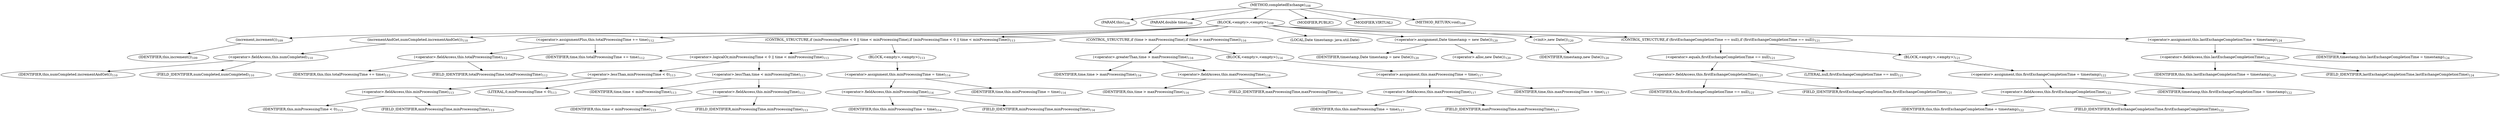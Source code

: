 digraph "completedExchange" {  
"256" [label = <(METHOD,completedExchange)<SUB>108</SUB>> ]
"4" [label = <(PARAM,this)<SUB>108</SUB>> ]
"257" [label = <(PARAM,double time)<SUB>108</SUB>> ]
"258" [label = <(BLOCK,&lt;empty&gt;,&lt;empty&gt;)<SUB>108</SUB>> ]
"259" [label = <(increment,increment())<SUB>109</SUB>> ]
"3" [label = <(IDENTIFIER,this,increment())<SUB>109</SUB>> ]
"260" [label = <(incrementAndGet,numCompleted.incrementAndGet())<SUB>110</SUB>> ]
"261" [label = <(&lt;operator&gt;.fieldAccess,this.numCompleted)<SUB>110</SUB>> ]
"262" [label = <(IDENTIFIER,this,numCompleted.incrementAndGet())<SUB>110</SUB>> ]
"263" [label = <(FIELD_IDENTIFIER,numCompleted,numCompleted)<SUB>110</SUB>> ]
"264" [label = <(&lt;operator&gt;.assignmentPlus,this.totalProcessingTime += time)<SUB>112</SUB>> ]
"265" [label = <(&lt;operator&gt;.fieldAccess,this.totalProcessingTime)<SUB>112</SUB>> ]
"266" [label = <(IDENTIFIER,this,this.totalProcessingTime += time)<SUB>112</SUB>> ]
"267" [label = <(FIELD_IDENTIFIER,totalProcessingTime,totalProcessingTime)<SUB>112</SUB>> ]
"268" [label = <(IDENTIFIER,time,this.totalProcessingTime += time)<SUB>112</SUB>> ]
"269" [label = <(CONTROL_STRUCTURE,if (minProcessingTime &lt; 0 || time &lt; minProcessingTime),if (minProcessingTime &lt; 0 || time &lt; minProcessingTime))<SUB>113</SUB>> ]
"270" [label = <(&lt;operator&gt;.logicalOr,minProcessingTime &lt; 0 || time &lt; minProcessingTime)<SUB>113</SUB>> ]
"271" [label = <(&lt;operator&gt;.lessThan,minProcessingTime &lt; 0)<SUB>113</SUB>> ]
"272" [label = <(&lt;operator&gt;.fieldAccess,this.minProcessingTime)<SUB>113</SUB>> ]
"273" [label = <(IDENTIFIER,this,minProcessingTime &lt; 0)<SUB>113</SUB>> ]
"274" [label = <(FIELD_IDENTIFIER,minProcessingTime,minProcessingTime)<SUB>113</SUB>> ]
"275" [label = <(LITERAL,0,minProcessingTime &lt; 0)<SUB>113</SUB>> ]
"276" [label = <(&lt;operator&gt;.lessThan,time &lt; minProcessingTime)<SUB>113</SUB>> ]
"277" [label = <(IDENTIFIER,time,time &lt; minProcessingTime)<SUB>113</SUB>> ]
"278" [label = <(&lt;operator&gt;.fieldAccess,this.minProcessingTime)<SUB>113</SUB>> ]
"279" [label = <(IDENTIFIER,this,time &lt; minProcessingTime)<SUB>113</SUB>> ]
"280" [label = <(FIELD_IDENTIFIER,minProcessingTime,minProcessingTime)<SUB>113</SUB>> ]
"281" [label = <(BLOCK,&lt;empty&gt;,&lt;empty&gt;)<SUB>113</SUB>> ]
"282" [label = <(&lt;operator&gt;.assignment,this.minProcessingTime = time)<SUB>114</SUB>> ]
"283" [label = <(&lt;operator&gt;.fieldAccess,this.minProcessingTime)<SUB>114</SUB>> ]
"284" [label = <(IDENTIFIER,this,this.minProcessingTime = time)<SUB>114</SUB>> ]
"285" [label = <(FIELD_IDENTIFIER,minProcessingTime,minProcessingTime)<SUB>114</SUB>> ]
"286" [label = <(IDENTIFIER,time,this.minProcessingTime = time)<SUB>114</SUB>> ]
"287" [label = <(CONTROL_STRUCTURE,if (time &gt; maxProcessingTime),if (time &gt; maxProcessingTime))<SUB>116</SUB>> ]
"288" [label = <(&lt;operator&gt;.greaterThan,time &gt; maxProcessingTime)<SUB>116</SUB>> ]
"289" [label = <(IDENTIFIER,time,time &gt; maxProcessingTime)<SUB>116</SUB>> ]
"290" [label = <(&lt;operator&gt;.fieldAccess,this.maxProcessingTime)<SUB>116</SUB>> ]
"291" [label = <(IDENTIFIER,this,time &gt; maxProcessingTime)<SUB>116</SUB>> ]
"292" [label = <(FIELD_IDENTIFIER,maxProcessingTime,maxProcessingTime)<SUB>116</SUB>> ]
"293" [label = <(BLOCK,&lt;empty&gt;,&lt;empty&gt;)<SUB>116</SUB>> ]
"294" [label = <(&lt;operator&gt;.assignment,this.maxProcessingTime = time)<SUB>117</SUB>> ]
"295" [label = <(&lt;operator&gt;.fieldAccess,this.maxProcessingTime)<SUB>117</SUB>> ]
"296" [label = <(IDENTIFIER,this,this.maxProcessingTime = time)<SUB>117</SUB>> ]
"297" [label = <(FIELD_IDENTIFIER,maxProcessingTime,maxProcessingTime)<SUB>117</SUB>> ]
"298" [label = <(IDENTIFIER,time,this.maxProcessingTime = time)<SUB>117</SUB>> ]
"6" [label = <(LOCAL,Date timestamp: java.util.Date)> ]
"299" [label = <(&lt;operator&gt;.assignment,Date timestamp = new Date())<SUB>120</SUB>> ]
"300" [label = <(IDENTIFIER,timestamp,Date timestamp = new Date())<SUB>120</SUB>> ]
"301" [label = <(&lt;operator&gt;.alloc,new Date())<SUB>120</SUB>> ]
"302" [label = <(&lt;init&gt;,new Date())<SUB>120</SUB>> ]
"5" [label = <(IDENTIFIER,timestamp,new Date())<SUB>120</SUB>> ]
"303" [label = <(CONTROL_STRUCTURE,if (firstExchangeCompletionTime == null),if (firstExchangeCompletionTime == null))<SUB>121</SUB>> ]
"304" [label = <(&lt;operator&gt;.equals,firstExchangeCompletionTime == null)<SUB>121</SUB>> ]
"305" [label = <(&lt;operator&gt;.fieldAccess,this.firstExchangeCompletionTime)<SUB>121</SUB>> ]
"306" [label = <(IDENTIFIER,this,firstExchangeCompletionTime == null)<SUB>121</SUB>> ]
"307" [label = <(FIELD_IDENTIFIER,firstExchangeCompletionTime,firstExchangeCompletionTime)<SUB>121</SUB>> ]
"308" [label = <(LITERAL,null,firstExchangeCompletionTime == null)<SUB>121</SUB>> ]
"309" [label = <(BLOCK,&lt;empty&gt;,&lt;empty&gt;)<SUB>121</SUB>> ]
"310" [label = <(&lt;operator&gt;.assignment,this.firstExchangeCompletionTime = timestamp)<SUB>122</SUB>> ]
"311" [label = <(&lt;operator&gt;.fieldAccess,this.firstExchangeCompletionTime)<SUB>122</SUB>> ]
"312" [label = <(IDENTIFIER,this,this.firstExchangeCompletionTime = timestamp)<SUB>122</SUB>> ]
"313" [label = <(FIELD_IDENTIFIER,firstExchangeCompletionTime,firstExchangeCompletionTime)<SUB>122</SUB>> ]
"314" [label = <(IDENTIFIER,timestamp,this.firstExchangeCompletionTime = timestamp)<SUB>122</SUB>> ]
"315" [label = <(&lt;operator&gt;.assignment,this.lastExchangeCompletionTime = timestamp)<SUB>124</SUB>> ]
"316" [label = <(&lt;operator&gt;.fieldAccess,this.lastExchangeCompletionTime)<SUB>124</SUB>> ]
"317" [label = <(IDENTIFIER,this,this.lastExchangeCompletionTime = timestamp)<SUB>124</SUB>> ]
"318" [label = <(FIELD_IDENTIFIER,lastExchangeCompletionTime,lastExchangeCompletionTime)<SUB>124</SUB>> ]
"319" [label = <(IDENTIFIER,timestamp,this.lastExchangeCompletionTime = timestamp)<SUB>124</SUB>> ]
"320" [label = <(MODIFIER,PUBLIC)> ]
"321" [label = <(MODIFIER,VIRTUAL)> ]
"322" [label = <(METHOD_RETURN,void)<SUB>108</SUB>> ]
  "256" -> "4" 
  "256" -> "257" 
  "256" -> "258" 
  "256" -> "320" 
  "256" -> "321" 
  "256" -> "322" 
  "258" -> "259" 
  "258" -> "260" 
  "258" -> "264" 
  "258" -> "269" 
  "258" -> "287" 
  "258" -> "6" 
  "258" -> "299" 
  "258" -> "302" 
  "258" -> "303" 
  "258" -> "315" 
  "259" -> "3" 
  "260" -> "261" 
  "261" -> "262" 
  "261" -> "263" 
  "264" -> "265" 
  "264" -> "268" 
  "265" -> "266" 
  "265" -> "267" 
  "269" -> "270" 
  "269" -> "281" 
  "270" -> "271" 
  "270" -> "276" 
  "271" -> "272" 
  "271" -> "275" 
  "272" -> "273" 
  "272" -> "274" 
  "276" -> "277" 
  "276" -> "278" 
  "278" -> "279" 
  "278" -> "280" 
  "281" -> "282" 
  "282" -> "283" 
  "282" -> "286" 
  "283" -> "284" 
  "283" -> "285" 
  "287" -> "288" 
  "287" -> "293" 
  "288" -> "289" 
  "288" -> "290" 
  "290" -> "291" 
  "290" -> "292" 
  "293" -> "294" 
  "294" -> "295" 
  "294" -> "298" 
  "295" -> "296" 
  "295" -> "297" 
  "299" -> "300" 
  "299" -> "301" 
  "302" -> "5" 
  "303" -> "304" 
  "303" -> "309" 
  "304" -> "305" 
  "304" -> "308" 
  "305" -> "306" 
  "305" -> "307" 
  "309" -> "310" 
  "310" -> "311" 
  "310" -> "314" 
  "311" -> "312" 
  "311" -> "313" 
  "315" -> "316" 
  "315" -> "319" 
  "316" -> "317" 
  "316" -> "318" 
}
